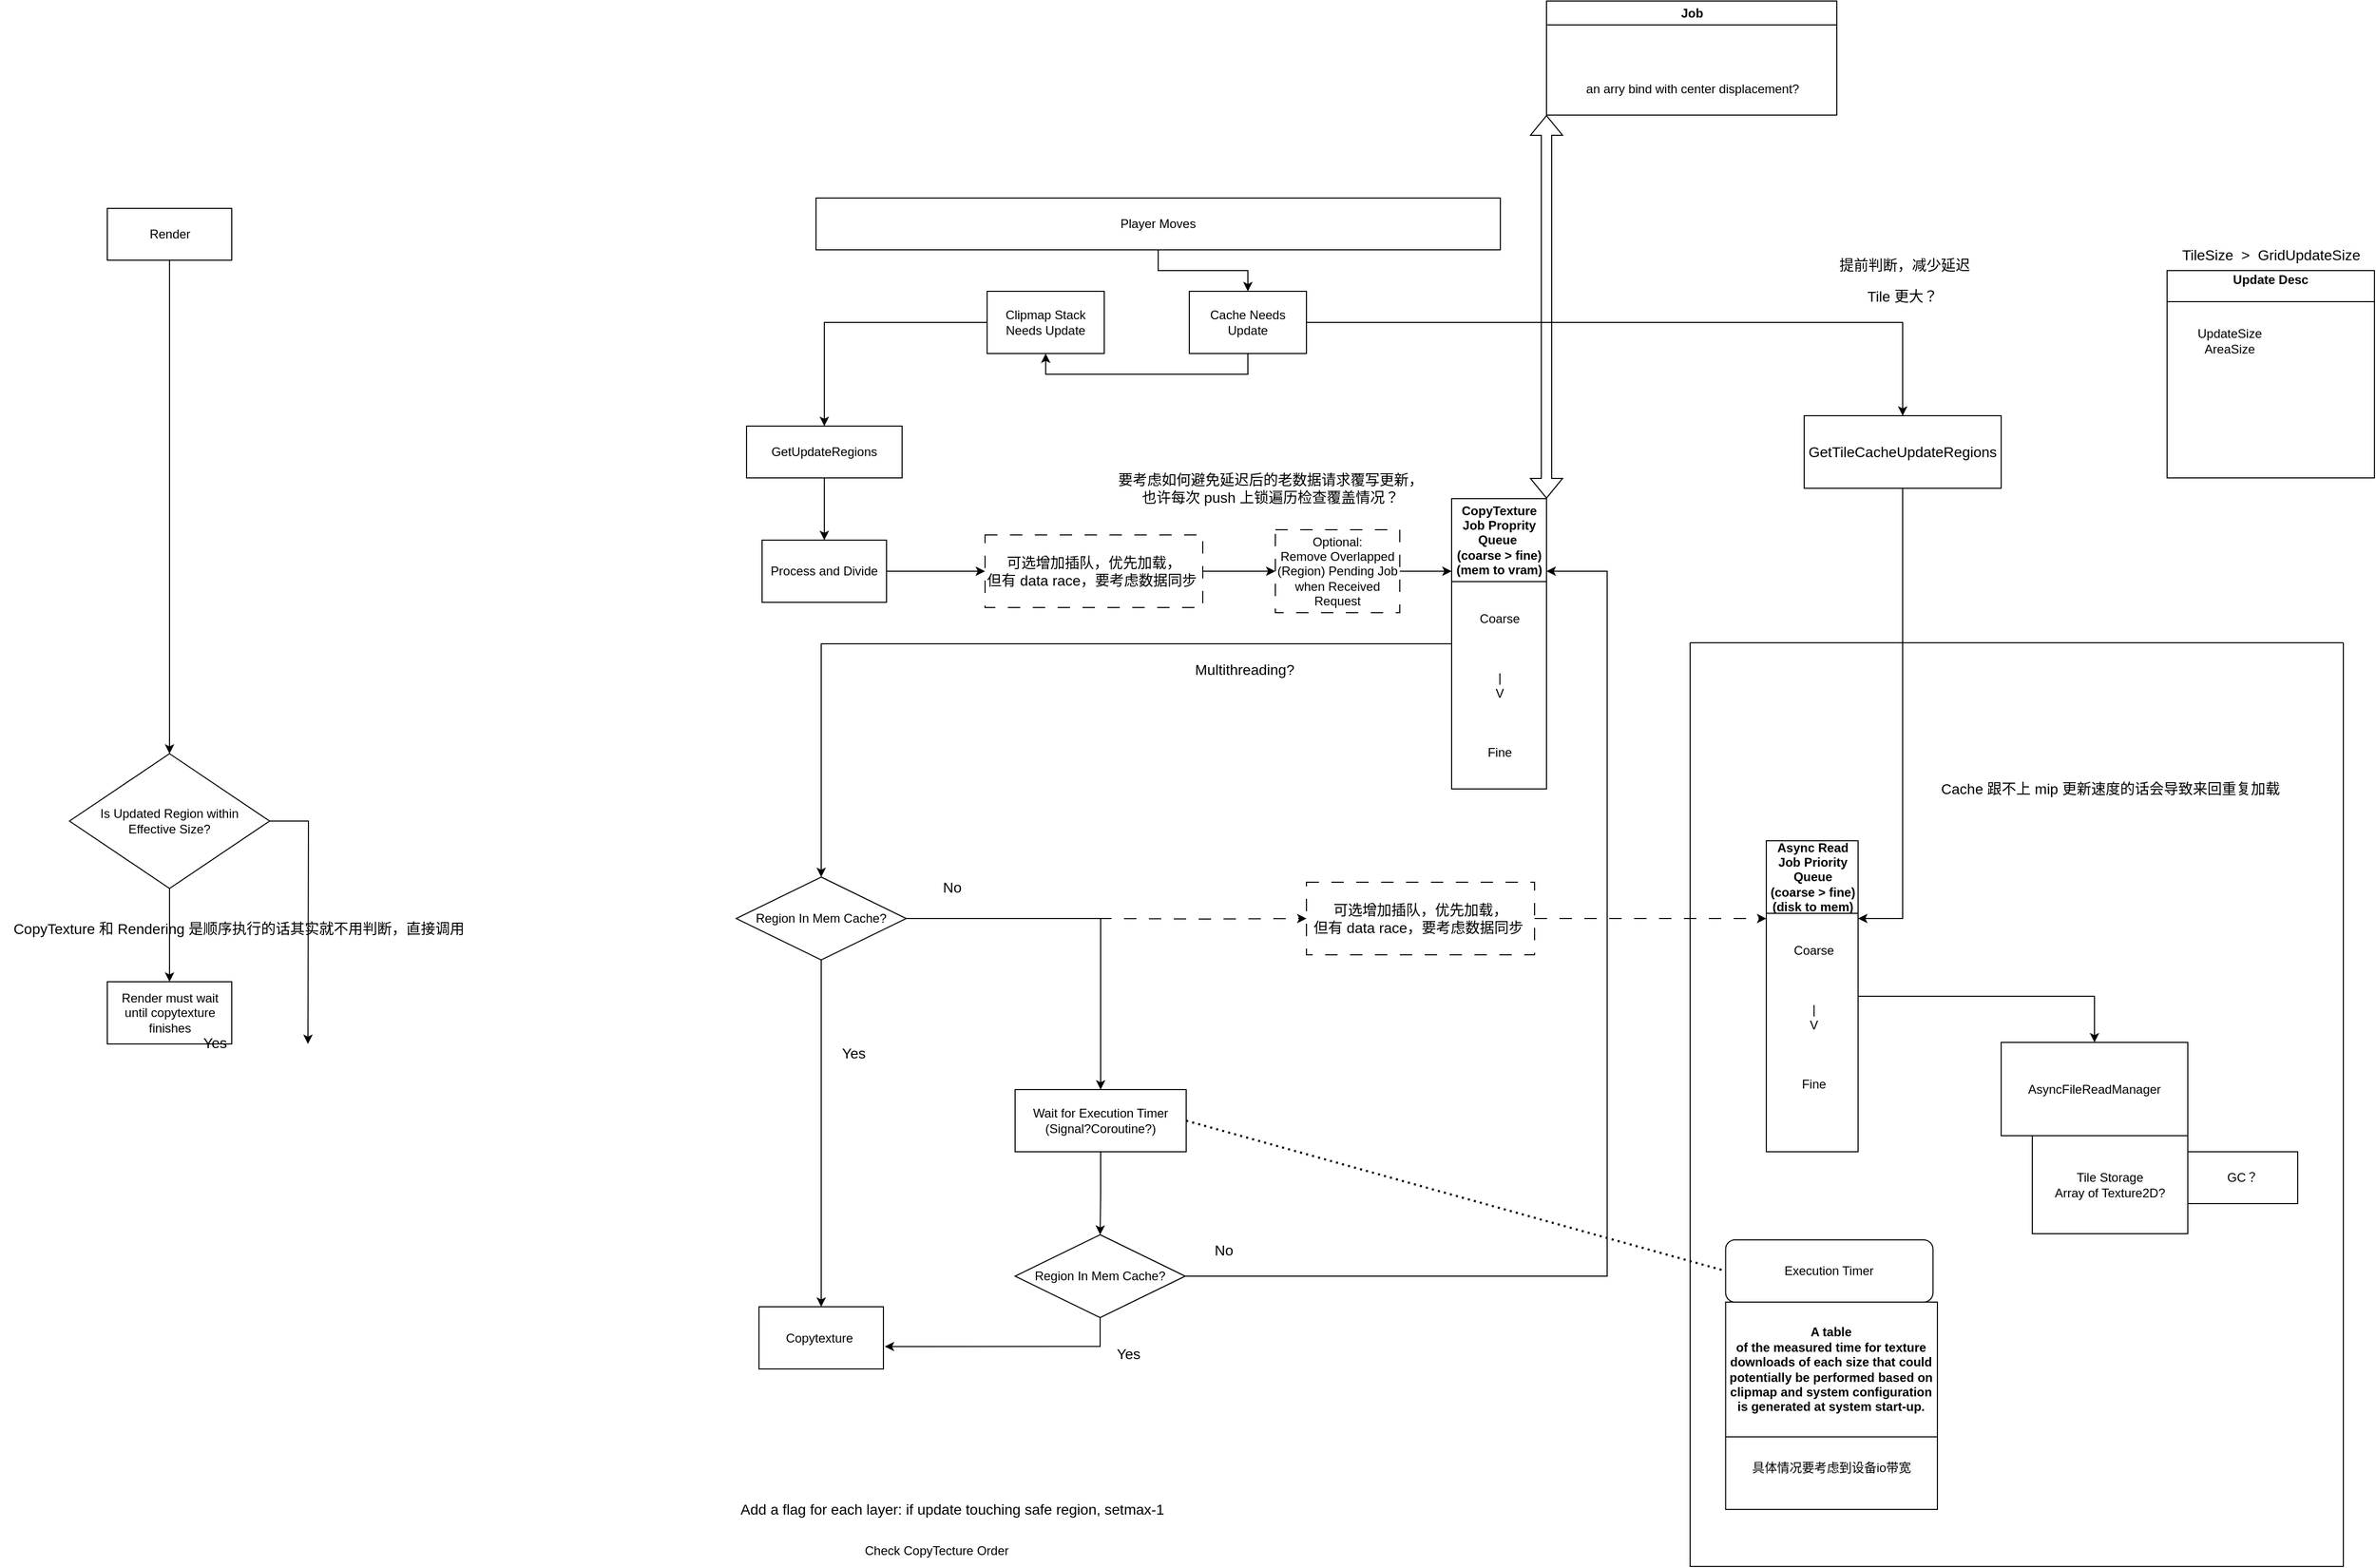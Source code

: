 <mxfile version="24.7.17">
  <diagram id="C5RBs43oDa-KdzZeNtuy" name="Page-1">
    <mxGraphModel dx="2446" dy="1928" grid="1" gridSize="10" guides="1" tooltips="1" connect="1" arrows="1" fold="1" page="1" pageScale="1" pageWidth="827" pageHeight="1169" math="0" shadow="0">
      <root>
        <mxCell id="WIyWlLk6GJQsqaUBKTNV-0" />
        <mxCell id="WIyWlLk6GJQsqaUBKTNV-1" parent="WIyWlLk6GJQsqaUBKTNV-0" />
        <mxCell id="JLzh3muklTevtN_WwJKW-5" value="" style="edgeStyle=orthogonalEdgeStyle;rounded=0;orthogonalLoop=1;jettySize=auto;html=1;exitX=0;exitY=0.5;exitDx=0;exitDy=0;labelBackgroundColor=none;fontColor=default;" parent="WIyWlLk6GJQsqaUBKTNV-1" source="JLzh3muklTevtN_WwJKW-44" target="JLzh3muklTevtN_WwJKW-7" edge="1">
          <mxGeometry relative="1" as="geometry">
            <mxPoint x="249" y="280" as="sourcePoint" />
            <mxPoint x="144" y="350" as="targetPoint" />
          </mxGeometry>
        </mxCell>
        <mxCell id="JLzh3muklTevtN_WwJKW-7" value="GetUpdateRegions" style="rounded=0;whiteSpace=wrap;html=1;labelBackgroundColor=none;" parent="WIyWlLk6GJQsqaUBKTNV-1" vertex="1">
          <mxGeometry x="10" y="250" width="150" height="50" as="geometry" />
        </mxCell>
        <mxCell id="EhMyjCA0RfJh-dZU2uRC-42" style="edgeStyle=orthogonalEdgeStyle;rounded=0;orthogonalLoop=1;jettySize=auto;html=1;labelBackgroundColor=none;fontColor=default;entryX=1;entryY=0.25;entryDx=0;entryDy=0;" parent="WIyWlLk6GJQsqaUBKTNV-1" source="JLzh3muklTevtN_WwJKW-14" target="JLzh3muklTevtN_WwJKW-45" edge="1">
          <mxGeometry relative="1" as="geometry">
            <Array as="points" />
          </mxGeometry>
        </mxCell>
        <mxCell id="JLzh3muklTevtN_WwJKW-14" value="&lt;font style=&quot;font-size: 14px;&quot;&gt;GetTileCacheUpdateRegions&lt;/font&gt;" style="rounded=0;whiteSpace=wrap;html=1;labelBackgroundColor=none;" parent="WIyWlLk6GJQsqaUBKTNV-1" vertex="1">
          <mxGeometry x="1030" y="240" width="190" height="70" as="geometry" />
        </mxCell>
        <mxCell id="JLzh3muklTevtN_WwJKW-25" style="edgeStyle=orthogonalEdgeStyle;rounded=0;orthogonalLoop=1;jettySize=auto;html=1;exitX=0.5;exitY=1;exitDx=0;exitDy=0;entryX=0.5;entryY=0;entryDx=0;entryDy=0;labelBackgroundColor=none;fontColor=default;" parent="WIyWlLk6GJQsqaUBKTNV-1" source="JLzh3muklTevtN_WwJKW-20" target="EhMyjCA0RfJh-dZU2uRC-92" edge="1">
          <mxGeometry relative="1" as="geometry">
            <mxPoint x="-13" y="989.5" as="targetPoint" />
          </mxGeometry>
        </mxCell>
        <mxCell id="EhMyjCA0RfJh-dZU2uRC-99" style="edgeStyle=orthogonalEdgeStyle;rounded=0;orthogonalLoop=1;jettySize=auto;html=1;entryX=0.5;entryY=0;entryDx=0;entryDy=0;" parent="WIyWlLk6GJQsqaUBKTNV-1" source="JLzh3muklTevtN_WwJKW-20" target="EhMyjCA0RfJh-dZU2uRC-100" edge="1">
          <mxGeometry relative="1" as="geometry">
            <mxPoint x="379.0" y="870" as="targetPoint" />
          </mxGeometry>
        </mxCell>
        <mxCell id="JLzh3muklTevtN_WwJKW-20" value="Region In Mem Cache?" style="rhombus;whiteSpace=wrap;html=1;labelBackgroundColor=none;" parent="WIyWlLk6GJQsqaUBKTNV-1" vertex="1">
          <mxGeometry y="685" width="164" height="80" as="geometry" />
        </mxCell>
        <mxCell id="JLzh3muklTevtN_WwJKW-27" value="&lt;font style=&quot;font-size: 14px;&quot;&gt;No&lt;/font&gt;" style="text;html=1;align=center;verticalAlign=middle;resizable=0;points=[];autosize=1;strokeColor=none;fillColor=none;labelBackgroundColor=none;" parent="WIyWlLk6GJQsqaUBKTNV-1" vertex="1">
          <mxGeometry x="188" y="679.5" width="40" height="30" as="geometry" />
        </mxCell>
        <mxCell id="JLzh3muklTevtN_WwJKW-30" value="" style="edgeStyle=orthogonalEdgeStyle;rounded=0;orthogonalLoop=1;jettySize=auto;html=1;labelBackgroundColor=none;fontColor=default;exitX=0.5;exitY=1;exitDx=0;exitDy=0;" parent="WIyWlLk6GJQsqaUBKTNV-1" source="EhMyjCA0RfJh-dZU2uRC-91" target="JLzh3muklTevtN_WwJKW-29" edge="1">
          <mxGeometry relative="1" as="geometry">
            <mxPoint x="-541" y="830" as="sourcePoint" />
          </mxGeometry>
        </mxCell>
        <mxCell id="JLzh3muklTevtN_WwJKW-33" value="" style="edgeStyle=orthogonalEdgeStyle;rounded=0;orthogonalLoop=1;jettySize=auto;html=1;labelBackgroundColor=none;fontColor=default;exitX=1;exitY=0.5;exitDx=0;exitDy=0;" parent="WIyWlLk6GJQsqaUBKTNV-1" source="EhMyjCA0RfJh-dZU2uRC-91" edge="1">
          <mxGeometry relative="1" as="geometry">
            <mxPoint x="-456" y="830" as="sourcePoint" />
            <mxPoint x="-413" y="846" as="targetPoint" />
          </mxGeometry>
        </mxCell>
        <mxCell id="JLzh3muklTevtN_WwJKW-29" value="Render must wait until copytexture finishes" style="whiteSpace=wrap;html=1;labelBackgroundColor=none;" parent="WIyWlLk6GJQsqaUBKTNV-1" vertex="1">
          <mxGeometry x="-606.5" y="786" width="120" height="60" as="geometry" />
        </mxCell>
        <mxCell id="JLzh3muklTevtN_WwJKW-31" value="&lt;font style=&quot;font-size: 14px;&quot;&gt;Yes&lt;/font&gt;" style="text;html=1;align=center;verticalAlign=middle;resizable=0;points=[];autosize=1;strokeColor=none;fillColor=none;labelBackgroundColor=none;" parent="WIyWlLk6GJQsqaUBKTNV-1" vertex="1">
          <mxGeometry x="88" y="839.5" width="50" height="30" as="geometry" />
        </mxCell>
        <mxCell id="EhMyjCA0RfJh-dZU2uRC-122" style="edgeStyle=orthogonalEdgeStyle;rounded=0;orthogonalLoop=1;jettySize=auto;html=1;" parent="WIyWlLk6GJQsqaUBKTNV-1" source="JLzh3muklTevtN_WwJKW-42" target="EhMyjCA0RfJh-dZU2uRC-121" edge="1">
          <mxGeometry relative="1" as="geometry" />
        </mxCell>
        <mxCell id="JLzh3muklTevtN_WwJKW-42" value="Player Moves" style="rounded=0;whiteSpace=wrap;html=1;labelBackgroundColor=none;" parent="WIyWlLk6GJQsqaUBKTNV-1" vertex="1">
          <mxGeometry x="77" y="30" width="660" height="50" as="geometry" />
        </mxCell>
        <mxCell id="EhMyjCA0RfJh-dZU2uRC-2" style="edgeStyle=orthogonalEdgeStyle;rounded=0;orthogonalLoop=1;jettySize=auto;html=1;entryX=0.5;entryY=0;entryDx=0;entryDy=0;labelBackgroundColor=none;fontColor=default;exitX=1;exitY=0.5;exitDx=0;exitDy=0;" parent="WIyWlLk6GJQsqaUBKTNV-1" source="EhMyjCA0RfJh-dZU2uRC-121" target="JLzh3muklTevtN_WwJKW-14" edge="1">
          <mxGeometry relative="1" as="geometry" />
        </mxCell>
        <mxCell id="JLzh3muklTevtN_WwJKW-44" value="Clipmap Stack Needs Update" style="rounded=0;whiteSpace=wrap;html=1;labelBackgroundColor=none;" parent="WIyWlLk6GJQsqaUBKTNV-1" vertex="1">
          <mxGeometry x="242" y="120" width="113" height="60" as="geometry" />
        </mxCell>
        <mxCell id="EhMyjCA0RfJh-dZU2uRC-10" style="edgeStyle=orthogonalEdgeStyle;rounded=0;orthogonalLoop=1;jettySize=auto;html=1;entryX=0.5;entryY=0;entryDx=0;entryDy=0;exitX=0;exitY=0.5;exitDx=0;exitDy=0;labelBackgroundColor=none;fontColor=default;" parent="WIyWlLk6GJQsqaUBKTNV-1" source="JLzh3muklTevtN_WwJKW-46" target="JLzh3muklTevtN_WwJKW-20" edge="1">
          <mxGeometry relative="1" as="geometry">
            <mxPoint x="710" y="430" as="sourcePoint" />
          </mxGeometry>
        </mxCell>
        <mxCell id="JLzh3muklTevtN_WwJKW-46" value="CopyTexture Job Proprity Queue&amp;nbsp;&lt;div&gt;(coarse &amp;gt; fine)&lt;/div&gt;&lt;div&gt;(mem to vram&lt;span style=&quot;background-color: initial;&quot;&gt;)&lt;/span&gt;&lt;/div&gt;" style="swimlane;whiteSpace=wrap;html=1;startSize=80;swimlaneLine=1;labelBackgroundColor=none;" parent="WIyWlLk6GJQsqaUBKTNV-1" vertex="1">
          <mxGeometry x="690" y="320" width="91.5" height="280" as="geometry" />
        </mxCell>
        <mxCell id="EhMyjCA0RfJh-dZU2uRC-47" value="Coarse&lt;div&gt;&lt;br&gt;&lt;/div&gt;&lt;div&gt;&lt;br&gt;&lt;/div&gt;&lt;div&gt;&lt;br&gt;&lt;/div&gt;&lt;div&gt;|&lt;/div&gt;&lt;div&gt;V&lt;/div&gt;&lt;div&gt;&lt;br&gt;&lt;/div&gt;&lt;div&gt;&lt;br&gt;&lt;/div&gt;&lt;div&gt;&lt;br&gt;&lt;/div&gt;&lt;div&gt;Fine&lt;/div&gt;" style="text;html=1;align=center;verticalAlign=middle;resizable=0;points=[];autosize=1;strokeColor=none;fillColor=none;labelBackgroundColor=none;" parent="JLzh3muklTevtN_WwJKW-46" vertex="1">
          <mxGeometry x="15.75" y="100" width="60" height="160" as="geometry" />
        </mxCell>
        <mxCell id="EhMyjCA0RfJh-dZU2uRC-7" value="" style="edgeStyle=orthogonalEdgeStyle;rounded=0;orthogonalLoop=1;jettySize=auto;html=1;entryX=0.5;entryY=0;entryDx=0;entryDy=0;labelBackgroundColor=none;fontColor=default;" parent="WIyWlLk6GJQsqaUBKTNV-1" source="JLzh3muklTevtN_WwJKW-7" target="EhMyjCA0RfJh-dZU2uRC-8" edge="1">
          <mxGeometry relative="1" as="geometry">
            <mxPoint x="11" y="390" as="targetPoint" />
            <mxPoint x="10" y="275" as="sourcePoint" />
          </mxGeometry>
        </mxCell>
        <mxCell id="EhMyjCA0RfJh-dZU2uRC-9" style="edgeStyle=orthogonalEdgeStyle;rounded=0;orthogonalLoop=1;jettySize=auto;html=1;entryX=0;entryY=0.25;entryDx=0;entryDy=0;exitX=1;exitY=0.5;exitDx=0;exitDy=0;labelBackgroundColor=none;fontColor=default;" parent="WIyWlLk6GJQsqaUBKTNV-1" source="EhMyjCA0RfJh-dZU2uRC-15" target="JLzh3muklTevtN_WwJKW-46" edge="1">
          <mxGeometry relative="1" as="geometry">
            <mxPoint x="360" y="390" as="targetPoint" />
            <mxPoint x="640" y="390" as="sourcePoint" />
          </mxGeometry>
        </mxCell>
        <mxCell id="EhMyjCA0RfJh-dZU2uRC-8" value="Process and Divide" style="rounded=0;whiteSpace=wrap;html=1;labelBackgroundColor=none;" parent="WIyWlLk6GJQsqaUBKTNV-1" vertex="1">
          <mxGeometry x="25" y="360" width="120" height="60" as="geometry" />
        </mxCell>
        <mxCell id="EhMyjCA0RfJh-dZU2uRC-16" value="" style="edgeStyle=orthogonalEdgeStyle;rounded=0;orthogonalLoop=1;jettySize=auto;html=1;entryX=0;entryY=0.5;entryDx=0;entryDy=0;labelBackgroundColor=none;fontColor=default;" parent="WIyWlLk6GJQsqaUBKTNV-1" source="EhMyjCA0RfJh-dZU2uRC-8" target="EhMyjCA0RfJh-dZU2uRC-116" edge="1">
          <mxGeometry relative="1" as="geometry">
            <mxPoint x="709" y="390" as="targetPoint" />
            <mxPoint x="274" y="390" as="sourcePoint" />
          </mxGeometry>
        </mxCell>
        <mxCell id="EhMyjCA0RfJh-dZU2uRC-15" value="&amp;nbsp;Optional:&amp;nbsp;&lt;div&gt;Remove Overlapped (Region) Pending Job when Received Request&lt;/div&gt;" style="rounded=0;whiteSpace=wrap;html=1;labelBackgroundColor=none;dashed=1;dashPattern=12 12;" parent="WIyWlLk6GJQsqaUBKTNV-1" vertex="1">
          <mxGeometry x="520" y="350" width="120" height="80" as="geometry" />
        </mxCell>
        <mxCell id="EhMyjCA0RfJh-dZU2uRC-20" value="&lt;font style=&quot;font-size: 14px;&quot;&gt;要考虑如何避免延迟后的老数据请求覆写更新，&lt;/font&gt;&lt;div style=&quot;font-size: 14px;&quot;&gt;&lt;font style=&quot;font-size: 14px;&quot;&gt;也许每次 push 上锁遍历检查覆盖情况？&lt;/font&gt;&lt;/div&gt;" style="text;html=1;align=center;verticalAlign=middle;resizable=0;points=[];autosize=1;strokeColor=none;fillColor=none;labelBackgroundColor=none;" parent="WIyWlLk6GJQsqaUBKTNV-1" vertex="1">
          <mxGeometry x="355" y="285" width="320" height="50" as="geometry" />
        </mxCell>
        <mxCell id="EhMyjCA0RfJh-dZU2uRC-25" value="&lt;font style=&quot;font-size: 14px;&quot;&gt;Yes&lt;/font&gt;" style="text;html=1;align=center;verticalAlign=middle;resizable=0;points=[];autosize=1;strokeColor=none;fillColor=none;labelBackgroundColor=none;" parent="WIyWlLk6GJQsqaUBKTNV-1" vertex="1">
          <mxGeometry x="-528" y="830" width="50" height="30" as="geometry" />
        </mxCell>
        <mxCell id="EhMyjCA0RfJh-dZU2uRC-69" value="" style="swimlane;startSize=0;labelBackgroundColor=none;" parent="WIyWlLk6GJQsqaUBKTNV-1" vertex="1">
          <mxGeometry x="920" y="459" width="630" height="891" as="geometry" />
        </mxCell>
        <mxCell id="EhMyjCA0RfJh-dZU2uRC-89" value="&lt;font style=&quot;font-size: 14px;&quot;&gt;Cache 跟不上 mip 更新速度的话会导致来回重复加载&lt;/font&gt;" style="text;html=1;align=center;verticalAlign=middle;resizable=0;points=[];autosize=1;strokeColor=none;fillColor=none;labelBackgroundColor=none;" parent="EhMyjCA0RfJh-dZU2uRC-69" vertex="1">
          <mxGeometry x="230" y="126" width="350" height="30" as="geometry" />
        </mxCell>
        <mxCell id="EhMyjCA0RfJh-dZU2uRC-98" value="GC？" style="rounded=0;whiteSpace=wrap;html=1;" parent="EhMyjCA0RfJh-dZU2uRC-69" vertex="1">
          <mxGeometry x="480" y="491" width="106" height="50" as="geometry" />
        </mxCell>
        <mxCell id="EhMyjCA0RfJh-dZU2uRC-60" value="Execution Timer" style="rounded=1;whiteSpace=wrap;html=1;labelBackgroundColor=none;" parent="EhMyjCA0RfJh-dZU2uRC-69" vertex="1">
          <mxGeometry x="34.25" y="576" width="200" height="60" as="geometry" />
        </mxCell>
        <mxCell id="EhMyjCA0RfJh-dZU2uRC-61" value="A table&lt;br&gt;of the measured time for texture downloads of each size that could&lt;br&gt;potentially be performed based on clipmap and system configuration is generated at system start-up." style="swimlane;whiteSpace=wrap;html=1;startSize=130;labelBackgroundColor=none;" parent="EhMyjCA0RfJh-dZU2uRC-69" vertex="1">
          <mxGeometry x="34.25" y="636" width="204.25" height="200" as="geometry" />
        </mxCell>
        <mxCell id="EhMyjCA0RfJh-dZU2uRC-76" value="具体情况要考虑到设备io带宽" style="text;html=1;align=center;verticalAlign=middle;resizable=0;points=[];autosize=1;strokeColor=none;fillColor=none;labelBackgroundColor=none;" parent="EhMyjCA0RfJh-dZU2uRC-61" vertex="1">
          <mxGeometry x="12.12" y="145" width="180" height="30" as="geometry" />
        </mxCell>
        <mxCell id="EhMyjCA0RfJh-dZU2uRC-43" value="AsyncFileReadManager" style="rounded=0;whiteSpace=wrap;html=1;labelBackgroundColor=none;" parent="EhMyjCA0RfJh-dZU2uRC-69" vertex="1">
          <mxGeometry x="300" y="385.5" width="180" height="90" as="geometry" />
        </mxCell>
        <mxCell id="EhMyjCA0RfJh-dZU2uRC-105" value="Tile Storage&lt;br&gt;Array of Texture2D?" style="rounded=0;whiteSpace=wrap;html=1;" parent="EhMyjCA0RfJh-dZU2uRC-69" vertex="1">
          <mxGeometry x="330" y="475.5" width="150" height="94.5" as="geometry" />
        </mxCell>
        <mxCell id="EhMyjCA0RfJh-dZU2uRC-70" value="&lt;font style=&quot;font-size: 14px;&quot;&gt;TileSize&amp;nbsp; &amp;gt;&amp;nbsp; GridUpdateSize&lt;/font&gt;" style="text;html=1;align=center;verticalAlign=middle;resizable=0;points=[];autosize=1;strokeColor=none;fillColor=none;labelBackgroundColor=none;" parent="WIyWlLk6GJQsqaUBKTNV-1" vertex="1">
          <mxGeometry x="1380" y="70" width="200" height="30" as="geometry" />
        </mxCell>
        <mxCell id="EhMyjCA0RfJh-dZU2uRC-73" value="Update Desc&#xa;" style="swimlane;startSize=30;labelBackgroundColor=none;" parent="WIyWlLk6GJQsqaUBKTNV-1" vertex="1">
          <mxGeometry x="1380" y="100" width="200" height="200" as="geometry" />
        </mxCell>
        <mxCell id="EhMyjCA0RfJh-dZU2uRC-74" value="UpdateSize&lt;br style=&quot;padding: 0px; margin: 0px;&quot;&gt;AreaSize" style="text;html=1;align=center;verticalAlign=middle;resizable=0;points=[];autosize=1;strokeColor=none;fillColor=none;labelBackgroundColor=none;" parent="EhMyjCA0RfJh-dZU2uRC-73" vertex="1">
          <mxGeometry x="14.5" y="47.5" width="90" height="40" as="geometry" />
        </mxCell>
        <mxCell id="EhMyjCA0RfJh-dZU2uRC-79" value="&lt;span style=&quot;font-size: 14px;&quot;&gt;Add a flag for each layer: if update touching safe region, setmax-1&amp;nbsp;&lt;/span&gt;" style="text;html=1;align=center;verticalAlign=middle;resizable=0;points=[];autosize=1;strokeColor=none;fillColor=none;labelBackgroundColor=none;" parent="WIyWlLk6GJQsqaUBKTNV-1" vertex="1">
          <mxGeometry x="-10" y="1280" width="440" height="30" as="geometry" />
        </mxCell>
        <mxCell id="EhMyjCA0RfJh-dZU2uRC-82" value="Check CopyTecture Order" style="text;html=1;align=center;verticalAlign=middle;resizable=0;points=[];autosize=1;strokeColor=none;fillColor=none;labelBackgroundColor=none;" parent="WIyWlLk6GJQsqaUBKTNV-1" vertex="1">
          <mxGeometry x="113" y="1320" width="160" height="30" as="geometry" />
        </mxCell>
        <mxCell id="EhMyjCA0RfJh-dZU2uRC-83" value="&lt;span style=&quot;font-size: 14px;&quot;&gt;CopyTexture 和 Rendering 是顺序执行的话其实就不用判断，直接调用&lt;/span&gt;" style="text;html=1;align=center;verticalAlign=middle;resizable=0;points=[];autosize=1;strokeColor=none;fillColor=none;labelBackgroundColor=none;" parent="WIyWlLk6GJQsqaUBKTNV-1" vertex="1">
          <mxGeometry x="-710" y="720" width="460" height="30" as="geometry" />
        </mxCell>
        <mxCell id="EhMyjCA0RfJh-dZU2uRC-85" value="&lt;font style=&quot;font-size: 14px;&quot;&gt;Multithreading?&lt;/font&gt;" style="text;html=1;align=center;verticalAlign=middle;resizable=0;points=[];autosize=1;strokeColor=none;fillColor=none;labelBackgroundColor=none;" parent="WIyWlLk6GJQsqaUBKTNV-1" vertex="1">
          <mxGeometry x="430" y="470" width="120" height="30" as="geometry" />
        </mxCell>
        <mxCell id="EhMyjCA0RfJh-dZU2uRC-87" value="Job" style="swimlane;whiteSpace=wrap;html=1;labelBackgroundColor=none;" parent="WIyWlLk6GJQsqaUBKTNV-1" vertex="1">
          <mxGeometry x="781.5" y="-160" width="280" height="110" as="geometry" />
        </mxCell>
        <mxCell id="EhMyjCA0RfJh-dZU2uRC-86" value="an arry bind with center displacement?" style="text;html=1;align=center;verticalAlign=middle;resizable=0;points=[];autosize=1;strokeColor=none;fillColor=none;labelBackgroundColor=none;" parent="EhMyjCA0RfJh-dZU2uRC-87" vertex="1">
          <mxGeometry x="25" y="70" width="230" height="30" as="geometry" />
        </mxCell>
        <mxCell id="EhMyjCA0RfJh-dZU2uRC-88" value="" style="shape=flexArrow;endArrow=classic;startArrow=classic;html=1;rounded=0;exitX=1;exitY=0;exitDx=0;exitDy=0;entryX=0;entryY=1;entryDx=0;entryDy=0;labelBackgroundColor=none;fontColor=default;" parent="WIyWlLk6GJQsqaUBKTNV-1" source="JLzh3muklTevtN_WwJKW-46" target="EhMyjCA0RfJh-dZU2uRC-87" edge="1">
          <mxGeometry width="100" height="100" relative="1" as="geometry">
            <mxPoint x="670" y="500" as="sourcePoint" />
            <mxPoint x="770" y="400" as="targetPoint" />
          </mxGeometry>
        </mxCell>
        <mxCell id="EhMyjCA0RfJh-dZU2uRC-91" value="Is Updated Region within&lt;div&gt;Effective Size?&lt;/div&gt;" style="rhombus;whiteSpace=wrap;html=1;labelBackgroundColor=none;" parent="WIyWlLk6GJQsqaUBKTNV-1" vertex="1">
          <mxGeometry x="-643" y="566" width="193" height="130" as="geometry" />
        </mxCell>
        <mxCell id="EhMyjCA0RfJh-dZU2uRC-92" value="&lt;div&gt;Copytexture&amp;nbsp;&lt;br&gt;&lt;/div&gt;" style="whiteSpace=wrap;html=1;labelBackgroundColor=none;" parent="WIyWlLk6GJQsqaUBKTNV-1" vertex="1">
          <mxGeometry x="22" y="1099.5" width="120" height="60" as="geometry" />
        </mxCell>
        <mxCell id="EhMyjCA0RfJh-dZU2uRC-95" style="edgeStyle=orthogonalEdgeStyle;rounded=0;orthogonalLoop=1;jettySize=auto;html=1;entryX=0.5;entryY=0;entryDx=0;entryDy=0;" parent="WIyWlLk6GJQsqaUBKTNV-1" source="EhMyjCA0RfJh-dZU2uRC-94" target="EhMyjCA0RfJh-dZU2uRC-91" edge="1">
          <mxGeometry relative="1" as="geometry">
            <mxPoint x="-433" y="486" as="targetPoint" />
          </mxGeometry>
        </mxCell>
        <mxCell id="EhMyjCA0RfJh-dZU2uRC-94" value="Render" style="rounded=0;whiteSpace=wrap;html=1;" parent="WIyWlLk6GJQsqaUBKTNV-1" vertex="1">
          <mxGeometry x="-606.5" y="40" width="120" height="50" as="geometry" />
        </mxCell>
        <mxCell id="EhMyjCA0RfJh-dZU2uRC-102" style="edgeStyle=orthogonalEdgeStyle;rounded=0;orthogonalLoop=1;jettySize=auto;html=1;entryX=0.5;entryY=0;entryDx=0;entryDy=0;" parent="WIyWlLk6GJQsqaUBKTNV-1" source="EhMyjCA0RfJh-dZU2uRC-100" target="EhMyjCA0RfJh-dZU2uRC-103" edge="1">
          <mxGeometry relative="1" as="geometry">
            <mxPoint x="351.5" y="1020" as="targetPoint" />
          </mxGeometry>
        </mxCell>
        <mxCell id="EhMyjCA0RfJh-dZU2uRC-100" value="Wait for Execution Timer&lt;br&gt;(Signal?Coroutine?)" style="rounded=0;whiteSpace=wrap;html=1;" parent="WIyWlLk6GJQsqaUBKTNV-1" vertex="1">
          <mxGeometry x="269" y="890" width="165" height="60" as="geometry" />
        </mxCell>
        <mxCell id="EhMyjCA0RfJh-dZU2uRC-109" style="edgeStyle=orthogonalEdgeStyle;rounded=0;orthogonalLoop=1;jettySize=auto;html=1;entryX=1;entryY=0.25;entryDx=0;entryDy=0;" parent="WIyWlLk6GJQsqaUBKTNV-1" source="EhMyjCA0RfJh-dZU2uRC-103" target="JLzh3muklTevtN_WwJKW-46" edge="1">
          <mxGeometry relative="1" as="geometry">
            <Array as="points">
              <mxPoint x="840" y="1070" />
              <mxPoint x="840" y="390" />
            </Array>
          </mxGeometry>
        </mxCell>
        <mxCell id="EhMyjCA0RfJh-dZU2uRC-103" value="Region In Mem Cache?" style="rhombus;whiteSpace=wrap;html=1;labelBackgroundColor=none;" parent="WIyWlLk6GJQsqaUBKTNV-1" vertex="1">
          <mxGeometry x="269" y="1030" width="164" height="80" as="geometry" />
        </mxCell>
        <mxCell id="JLzh3muklTevtN_WwJKW-45" value="Async Read Job Priority Queue&lt;div&gt;(coarse &amp;gt; fine)&lt;br&gt;&lt;div&gt;(disk to mem)&lt;/div&gt;&lt;/div&gt;" style="swimlane;whiteSpace=wrap;html=1;startSize=70;labelBackgroundColor=none;" parent="WIyWlLk6GJQsqaUBKTNV-1" vertex="1">
          <mxGeometry x="993.5" y="650" width="88.5" height="300" as="geometry" />
        </mxCell>
        <mxCell id="EhMyjCA0RfJh-dZU2uRC-12" value="Coarse&lt;div&gt;&lt;br&gt;&lt;/div&gt;&lt;div&gt;&lt;br&gt;&lt;/div&gt;&lt;div&gt;&lt;br&gt;&lt;/div&gt;&lt;div&gt;|&lt;/div&gt;&lt;div&gt;V&lt;/div&gt;&lt;div&gt;&lt;br&gt;&lt;/div&gt;&lt;div&gt;&lt;br&gt;&lt;/div&gt;&lt;div&gt;&lt;br&gt;&lt;/div&gt;&lt;div&gt;Fine&lt;/div&gt;" style="text;html=1;align=center;verticalAlign=middle;resizable=0;points=[];autosize=1;strokeColor=none;fillColor=none;labelBackgroundColor=none;" parent="JLzh3muklTevtN_WwJKW-45" vertex="1">
          <mxGeometry x="15.75" y="90" width="60" height="160" as="geometry" />
        </mxCell>
        <mxCell id="EhMyjCA0RfJh-dZU2uRC-35" style="edgeStyle=orthogonalEdgeStyle;rounded=0;orthogonalLoop=1;jettySize=auto;html=1;entryX=0.5;entryY=0;entryDx=0;entryDy=0;labelBackgroundColor=none;fontColor=default;" parent="WIyWlLk6GJQsqaUBKTNV-1" source="JLzh3muklTevtN_WwJKW-45" target="EhMyjCA0RfJh-dZU2uRC-43" edge="1">
          <mxGeometry relative="1" as="geometry">
            <mxPoint x="1148.5" y="841" as="targetPoint" />
          </mxGeometry>
        </mxCell>
        <mxCell id="EhMyjCA0RfJh-dZU2uRC-107" style="edgeStyle=orthogonalEdgeStyle;rounded=0;orthogonalLoop=1;jettySize=auto;html=1;entryX=1.011;entryY=0.639;entryDx=0;entryDy=0;entryPerimeter=0;exitX=0.5;exitY=1;exitDx=0;exitDy=0;" parent="WIyWlLk6GJQsqaUBKTNV-1" source="EhMyjCA0RfJh-dZU2uRC-103" target="EhMyjCA0RfJh-dZU2uRC-92" edge="1">
          <mxGeometry relative="1" as="geometry" />
        </mxCell>
        <mxCell id="EhMyjCA0RfJh-dZU2uRC-108" value="&lt;font style=&quot;font-size: 14px;&quot;&gt;Yes&lt;/font&gt;" style="text;html=1;align=center;verticalAlign=middle;resizable=0;points=[];autosize=1;strokeColor=none;fillColor=none;labelBackgroundColor=none;" parent="WIyWlLk6GJQsqaUBKTNV-1" vertex="1">
          <mxGeometry x="353" y="1130" width="50" height="30" as="geometry" />
        </mxCell>
        <mxCell id="EhMyjCA0RfJh-dZU2uRC-110" value="&lt;font style=&quot;font-size: 14px;&quot;&gt;No&lt;/font&gt;" style="text;html=1;align=center;verticalAlign=middle;resizable=0;points=[];autosize=1;strokeColor=none;fillColor=none;labelBackgroundColor=none;" parent="WIyWlLk6GJQsqaUBKTNV-1" vertex="1">
          <mxGeometry x="450" y="1030" width="40" height="30" as="geometry" />
        </mxCell>
        <mxCell id="EhMyjCA0RfJh-dZU2uRC-111" value="&lt;font style=&quot;font-size: 14px;&quot;&gt;提前判断，减少延迟&lt;/font&gt;" style="text;html=1;align=center;verticalAlign=middle;whiteSpace=wrap;rounded=0;" parent="WIyWlLk6GJQsqaUBKTNV-1" vertex="1">
          <mxGeometry x="1061.5" y="80" width="130" height="30" as="geometry" />
        </mxCell>
        <mxCell id="EhMyjCA0RfJh-dZU2uRC-114" style="edgeStyle=orthogonalEdgeStyle;rounded=0;orthogonalLoop=1;jettySize=auto;html=1;entryX=0;entryY=0.25;entryDx=0;entryDy=0;dashed=1;dashPattern=12 12;" parent="WIyWlLk6GJQsqaUBKTNV-1" source="EhMyjCA0RfJh-dZU2uRC-112" target="JLzh3muklTevtN_WwJKW-45" edge="1">
          <mxGeometry relative="1" as="geometry" />
        </mxCell>
        <mxCell id="EhMyjCA0RfJh-dZU2uRC-112" value="&lt;span style=&quot;text-wrap: nowrap; font-size: 14px;&quot;&gt;&lt;font style=&quot;font-size: 14px;&quot;&gt;可选增加插队，优先加载，&lt;/font&gt;&lt;/span&gt;&lt;div style=&quot;font-size: 14px;&quot;&gt;&lt;span style=&quot;text-wrap: nowrap;&quot;&gt;&lt;font style=&quot;font-size: 14px;&quot;&gt;但有 data race，要考虑数据同步&amp;nbsp;&lt;/font&gt;&lt;/span&gt;&lt;br&gt;&lt;/div&gt;" style="rounded=0;whiteSpace=wrap;html=1;dashed=1;dashPattern=12 12;" parent="WIyWlLk6GJQsqaUBKTNV-1" vertex="1">
          <mxGeometry x="550" y="690" width="220" height="70" as="geometry" />
        </mxCell>
        <mxCell id="EhMyjCA0RfJh-dZU2uRC-113" value="" style="endArrow=classic;html=1;rounded=0;entryX=0;entryY=0.5;entryDx=0;entryDy=0;dashed=1;dashPattern=12 12;edgeStyle=orthogonalEdgeStyle;" parent="WIyWlLk6GJQsqaUBKTNV-1" target="EhMyjCA0RfJh-dZU2uRC-112" edge="1">
          <mxGeometry width="50" height="50" relative="1" as="geometry">
            <mxPoint x="350" y="725" as="sourcePoint" />
            <mxPoint x="700" y="730" as="targetPoint" />
          </mxGeometry>
        </mxCell>
        <mxCell id="EhMyjCA0RfJh-dZU2uRC-115" value="&lt;font style=&quot;font-size: 14px;&quot;&gt;Tile 更大？&lt;/font&gt;" style="text;html=1;align=center;verticalAlign=middle;whiteSpace=wrap;rounded=0;" parent="WIyWlLk6GJQsqaUBKTNV-1" vertex="1">
          <mxGeometry x="1060" y="110" width="130" height="30" as="geometry" />
        </mxCell>
        <mxCell id="EhMyjCA0RfJh-dZU2uRC-118" style="edgeStyle=orthogonalEdgeStyle;rounded=0;orthogonalLoop=1;jettySize=auto;html=1;entryX=0;entryY=0.5;entryDx=0;entryDy=0;" parent="WIyWlLk6GJQsqaUBKTNV-1" source="EhMyjCA0RfJh-dZU2uRC-116" target="EhMyjCA0RfJh-dZU2uRC-15" edge="1">
          <mxGeometry relative="1" as="geometry" />
        </mxCell>
        <mxCell id="EhMyjCA0RfJh-dZU2uRC-116" value="&lt;span style=&quot;text-wrap: nowrap; font-size: 14px;&quot;&gt;&lt;font style=&quot;font-size: 14px;&quot;&gt;可选增加插队，优先加载，&lt;/font&gt;&lt;/span&gt;&lt;div style=&quot;font-size: 14px;&quot;&gt;&lt;span style=&quot;text-wrap: nowrap;&quot;&gt;&lt;font style=&quot;font-size: 14px;&quot;&gt;但有 data race，要考虑数据同步&amp;nbsp;&lt;/font&gt;&lt;/span&gt;&lt;br&gt;&lt;/div&gt;" style="rounded=0;whiteSpace=wrap;html=1;dashed=1;dashPattern=12 12;" parent="WIyWlLk6GJQsqaUBKTNV-1" vertex="1">
          <mxGeometry x="240" y="355" width="210" height="70" as="geometry" />
        </mxCell>
        <mxCell id="EhMyjCA0RfJh-dZU2uRC-119" value="" style="endArrow=none;html=1;strokeWidth=2;rounded=0;exitX=1;exitY=0.5;exitDx=0;exitDy=0;entryX=0;entryY=0.5;entryDx=0;entryDy=0;dashed=1;dashPattern=1 2;" parent="WIyWlLk6GJQsqaUBKTNV-1" source="EhMyjCA0RfJh-dZU2uRC-100" target="EhMyjCA0RfJh-dZU2uRC-60" edge="1">
          <mxGeometry width="50" height="50" relative="1" as="geometry">
            <mxPoint x="750" y="980" as="sourcePoint" />
            <mxPoint x="800" y="930" as="targetPoint" />
          </mxGeometry>
        </mxCell>
        <mxCell id="EhMyjCA0RfJh-dZU2uRC-123" style="edgeStyle=orthogonalEdgeStyle;rounded=0;orthogonalLoop=1;jettySize=auto;html=1;entryX=0.5;entryY=1;entryDx=0;entryDy=0;exitX=0.5;exitY=1;exitDx=0;exitDy=0;" parent="WIyWlLk6GJQsqaUBKTNV-1" source="EhMyjCA0RfJh-dZU2uRC-121" target="JLzh3muklTevtN_WwJKW-44" edge="1">
          <mxGeometry relative="1" as="geometry" />
        </mxCell>
        <mxCell id="EhMyjCA0RfJh-dZU2uRC-121" value="Cache Needs Update" style="rounded=0;whiteSpace=wrap;html=1;labelBackgroundColor=none;" parent="WIyWlLk6GJQsqaUBKTNV-1" vertex="1">
          <mxGeometry x="437" y="120" width="113" height="60" as="geometry" />
        </mxCell>
      </root>
    </mxGraphModel>
  </diagram>
</mxfile>
